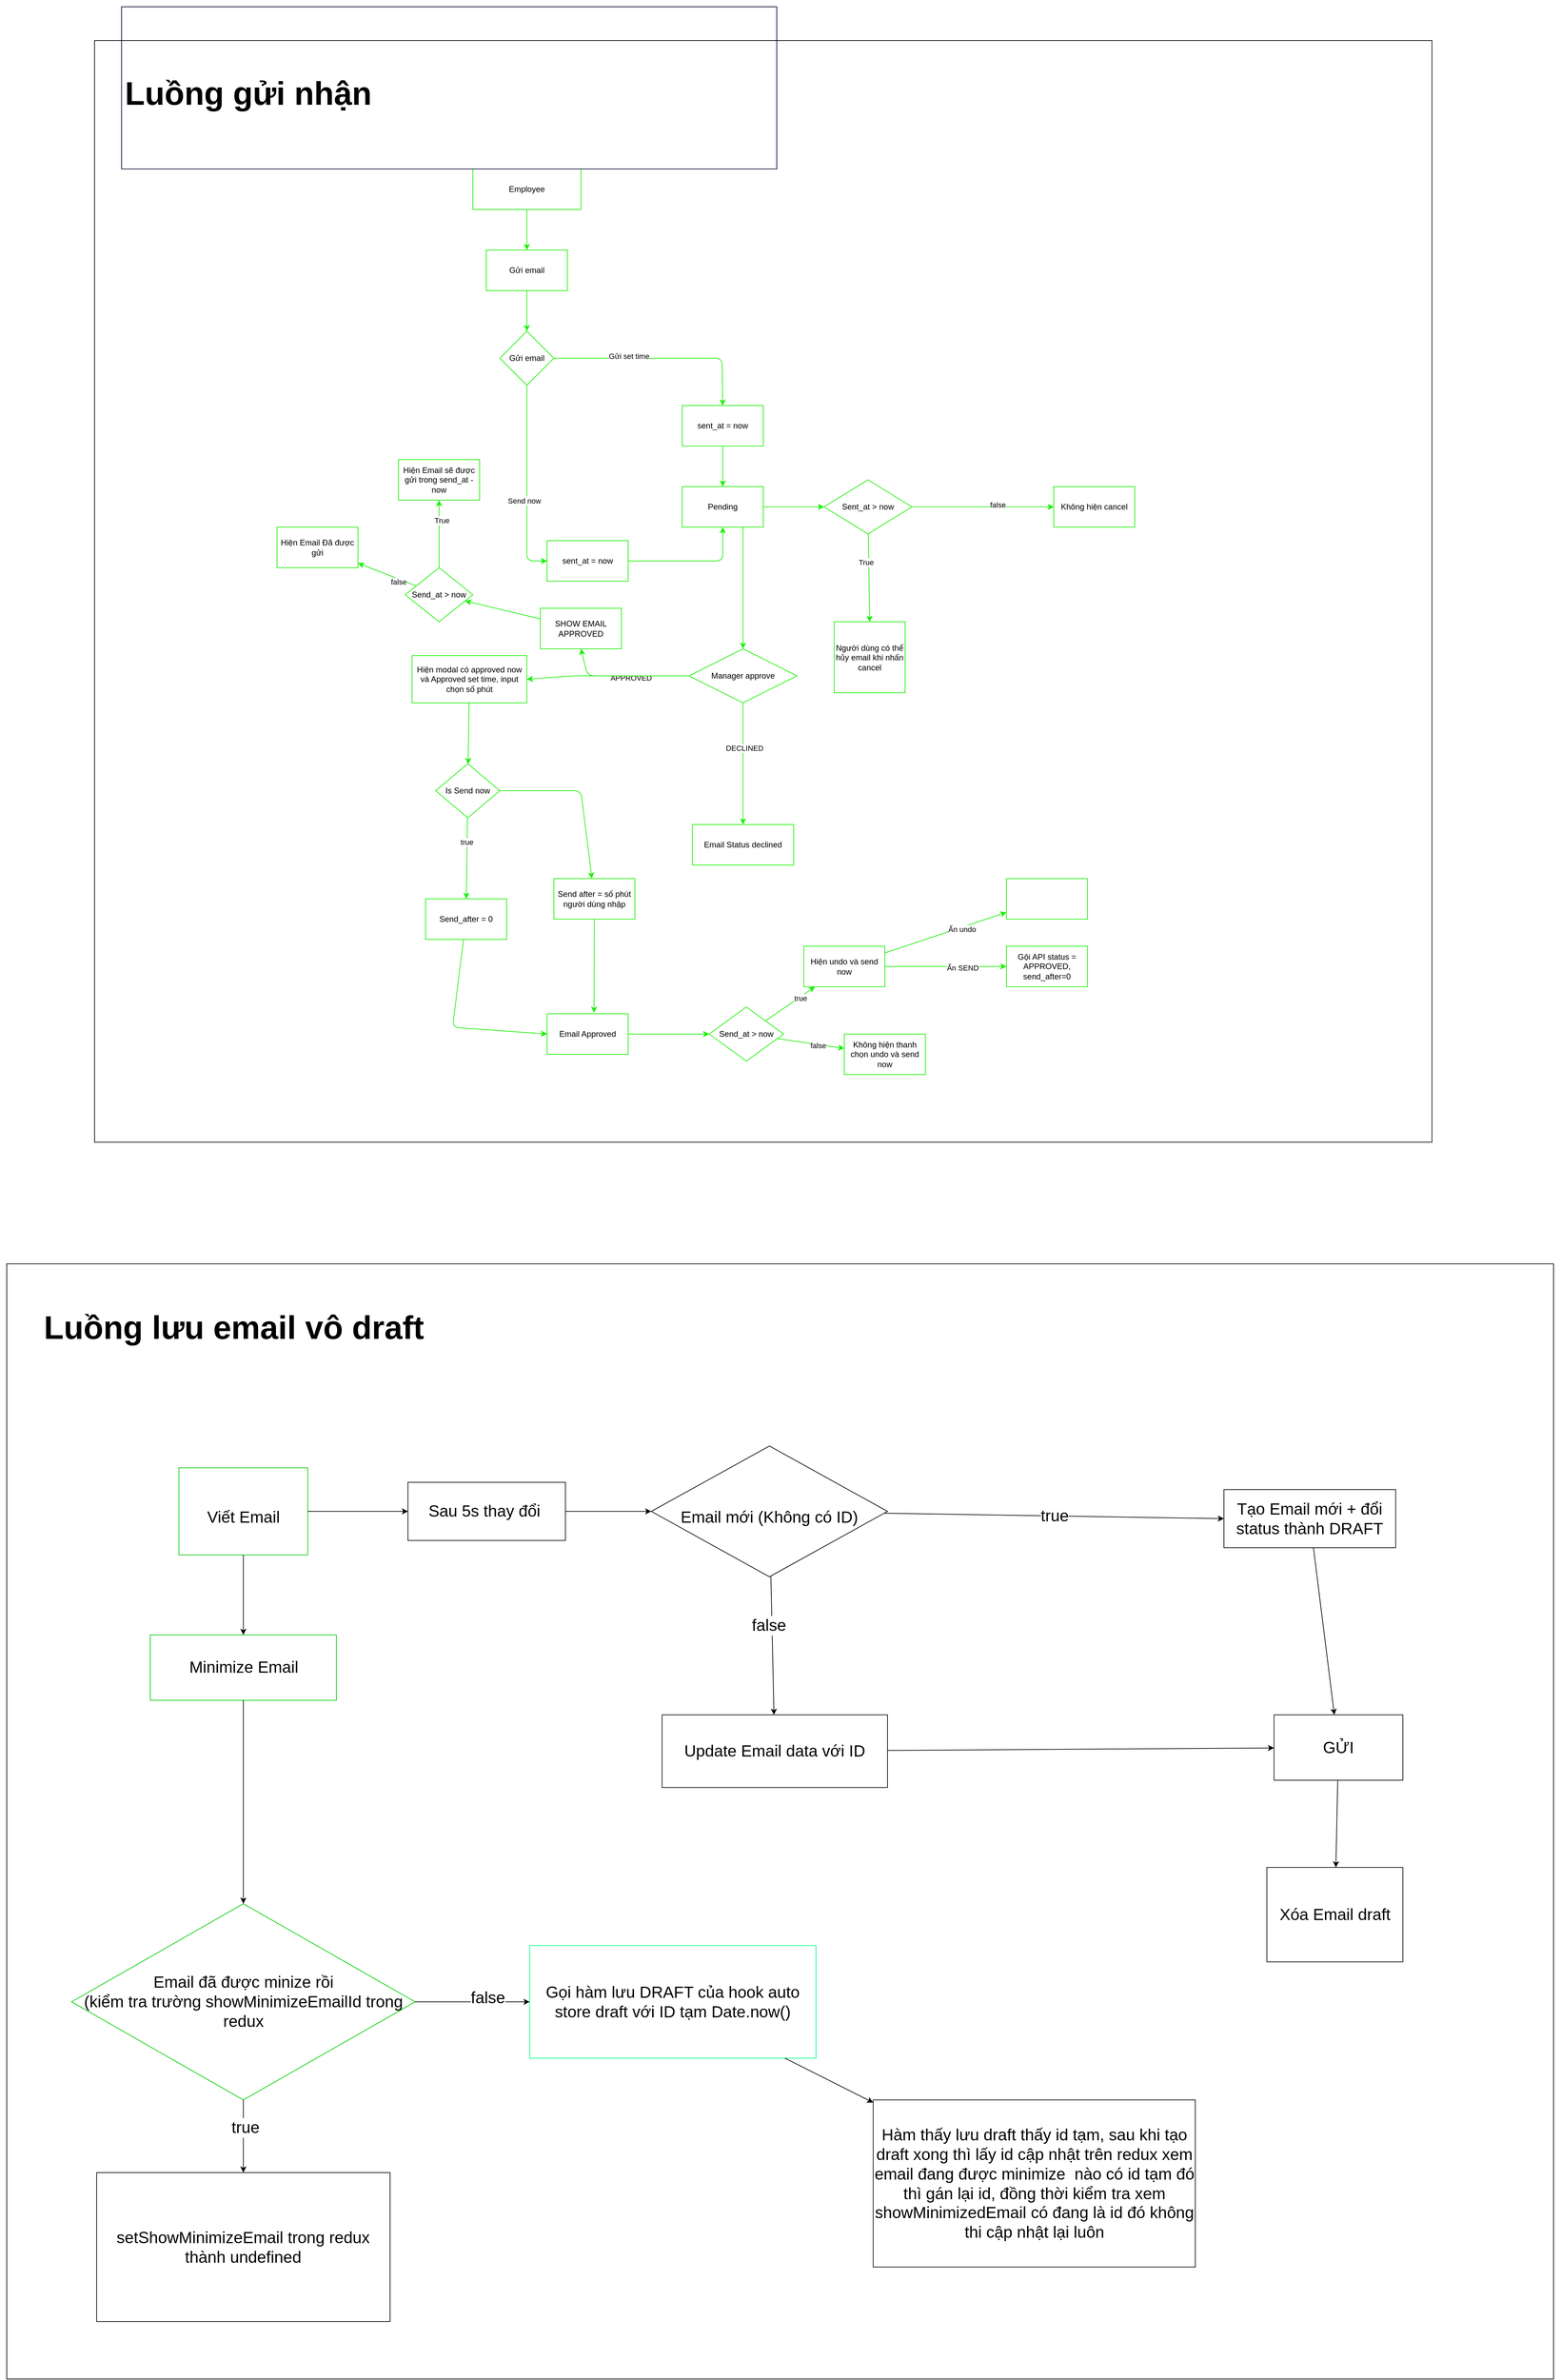 <mxfile>
    <diagram id="OUF3Tba1tC0PUzbalyhK" name="Page-1">
        <mxGraphModel dx="3634" dy="489" grid="1" gridSize="10" guides="1" tooltips="1" connect="1" arrows="1" fold="1" page="1" pageScale="1" pageWidth="3300" pageHeight="4681" math="0" shadow="0">
            <root>
                <mxCell id="0"/>
                <mxCell id="1" parent="0"/>
                <mxCell id="97" value="" style="group" parent="1" vertex="1" connectable="0">
                    <mxGeometry x="-3020" y="50" width="1980" height="1680" as="geometry"/>
                </mxCell>
                <mxCell id="93" value="" style="whiteSpace=wrap;html=1;" parent="97" vertex="1">
                    <mxGeometry y="50" width="1980" height="1630" as="geometry"/>
                </mxCell>
                <mxCell id="2" value="Employee" style="rounded=0;whiteSpace=wrap;html=1;strokeColor=#18F000;" parent="97" vertex="1">
                    <mxGeometry x="560" y="240" width="160" height="60" as="geometry"/>
                </mxCell>
                <mxCell id="3" value="Gửi email" style="rounded=0;whiteSpace=wrap;html=1;strokeColor=#18F000;" parent="97" vertex="1">
                    <mxGeometry x="580" y="360" width="120" height="60" as="geometry"/>
                </mxCell>
                <mxCell id="12" style="edgeStyle=none;html=1;entryX=0.5;entryY=0;entryDx=0;entryDy=0;strokeColor=#18F000;" parent="97" source="2" target="3" edge="1">
                    <mxGeometry relative="1" as="geometry"/>
                </mxCell>
                <mxCell id="9" value="&lt;span&gt;Gửi email&lt;/span&gt;" style="rhombus;whiteSpace=wrap;html=1;strokeColor=#18F000;" parent="97" vertex="1">
                    <mxGeometry x="600" y="480" width="80" height="80" as="geometry"/>
                </mxCell>
                <mxCell id="13" style="edgeStyle=none;html=1;entryX=0.5;entryY=0;entryDx=0;entryDy=0;strokeColor=#18F000;" parent="97" source="3" target="9" edge="1">
                    <mxGeometry relative="1" as="geometry"/>
                </mxCell>
                <mxCell id="21" value="Pending" style="rounded=0;whiteSpace=wrap;html=1;strokeColor=#18F000;" parent="97" vertex="1">
                    <mxGeometry x="870" y="710" width="120" height="60" as="geometry"/>
                </mxCell>
                <mxCell id="26" style="edgeStyle=none;html=1;exitX=1;exitY=0.5;exitDx=0;exitDy=0;entryX=0.5;entryY=1;entryDx=0;entryDy=0;strokeColor=#18F000;" parent="97" source="22" target="21" edge="1">
                    <mxGeometry relative="1" as="geometry">
                        <Array as="points">
                            <mxPoint x="930" y="820"/>
                        </Array>
                    </mxGeometry>
                </mxCell>
                <mxCell id="22" value="sent_at = now" style="rounded=0;whiteSpace=wrap;html=1;strokeColor=#18F000;" parent="97" vertex="1">
                    <mxGeometry x="670" y="790" width="120" height="60" as="geometry"/>
                </mxCell>
                <mxCell id="19" style="edgeStyle=none;html=1;exitX=0.5;exitY=1;exitDx=0;exitDy=0;entryX=0;entryY=0.5;entryDx=0;entryDy=0;strokeColor=#18F000;" parent="97" source="9" target="22" edge="1">
                    <mxGeometry relative="1" as="geometry">
                        <mxPoint x="640.294" y="670" as="targetPoint"/>
                        <Array as="points">
                            <mxPoint x="640" y="820"/>
                        </Array>
                    </mxGeometry>
                </mxCell>
                <mxCell id="20" value="Send now&lt;br&gt;" style="edgeLabel;html=1;align=center;verticalAlign=middle;resizable=0;points=[];strokeColor=#18F000;" parent="19" vertex="1" connectable="0">
                    <mxGeometry x="0.177" y="-4" relative="1" as="geometry">
                        <mxPoint as="offset"/>
                    </mxGeometry>
                </mxCell>
                <mxCell id="25" style="edgeStyle=none;html=1;strokeColor=#18F000;" parent="97" source="24" target="21" edge="1">
                    <mxGeometry relative="1" as="geometry"/>
                </mxCell>
                <mxCell id="24" value="sent_at = now" style="rounded=0;whiteSpace=wrap;html=1;strokeColor=#18F000;" parent="97" vertex="1">
                    <mxGeometry x="870" y="590" width="120" height="60" as="geometry"/>
                </mxCell>
                <mxCell id="14" style="edgeStyle=none;html=1;entryX=0.5;entryY=0;entryDx=0;entryDy=0;strokeColor=#18F000;" parent="97" source="9" target="24" edge="1">
                    <mxGeometry relative="1" as="geometry">
                        <mxPoint x="1000" y="520" as="targetPoint"/>
                        <Array as="points">
                            <mxPoint x="929" y="520"/>
                        </Array>
                    </mxGeometry>
                </mxCell>
                <mxCell id="15" value="Gửi set time" style="edgeLabel;html=1;align=center;verticalAlign=middle;resizable=0;points=[];strokeColor=#18F000;" parent="14" vertex="1" connectable="0">
                    <mxGeometry x="-0.304" y="3" relative="1" as="geometry">
                        <mxPoint as="offset"/>
                    </mxGeometry>
                </mxCell>
                <mxCell id="33" style="edgeStyle=none;html=1;strokeColor=#18F000;" parent="97" source="27" edge="1">
                    <mxGeometry relative="1" as="geometry">
                        <mxPoint x="1420" y="740" as="targetPoint"/>
                    </mxGeometry>
                </mxCell>
                <mxCell id="34" value="false" style="edgeLabel;html=1;align=center;verticalAlign=middle;resizable=0;points=[];strokeColor=#18F000;" parent="33" vertex="1" connectable="0">
                    <mxGeometry x="0.209" y="3" relative="1" as="geometry">
                        <mxPoint as="offset"/>
                    </mxGeometry>
                </mxCell>
                <mxCell id="27" value="Sent_at &amp;gt; now" style="rhombus;whiteSpace=wrap;html=1;strokeColor=#18F000;" parent="97" vertex="1">
                    <mxGeometry x="1080" y="700" width="130" height="80" as="geometry"/>
                </mxCell>
                <mxCell id="28" style="edgeStyle=none;html=1;entryX=0;entryY=0.5;entryDx=0;entryDy=0;strokeColor=#18F000;" parent="97" source="21" target="27" edge="1">
                    <mxGeometry relative="1" as="geometry"/>
                </mxCell>
                <mxCell id="32" value="Người dùng có thể hủy email khi nhấn cancel" style="whiteSpace=wrap;html=1;aspect=fixed;strokeColor=#18F000;" parent="97" vertex="1">
                    <mxGeometry x="1095" y="910" width="105" height="105" as="geometry"/>
                </mxCell>
                <mxCell id="30" style="edgeStyle=none;html=1;entryX=0.5;entryY=0;entryDx=0;entryDy=0;strokeColor=#18F000;" parent="97" source="27" target="32" edge="1">
                    <mxGeometry relative="1" as="geometry">
                        <mxPoint x="1145" y="1001.882" as="targetPoint"/>
                    </mxGeometry>
                </mxCell>
                <mxCell id="31" value="True" style="edgeLabel;html=1;align=center;verticalAlign=middle;resizable=0;points=[];strokeColor=#18F000;" parent="30" vertex="1" connectable="0">
                    <mxGeometry x="-0.355" y="-4" relative="1" as="geometry">
                        <mxPoint as="offset"/>
                    </mxGeometry>
                </mxCell>
                <mxCell id="35" value="Không hiện cancel" style="rounded=0;whiteSpace=wrap;html=1;strokeColor=#18F000;" parent="97" vertex="1">
                    <mxGeometry x="1420" y="710" width="120" height="60" as="geometry"/>
                </mxCell>
                <mxCell id="42" value="Manager approve" style="rhombus;whiteSpace=wrap;html=1;strokeColor=#18F000;" parent="97" vertex="1">
                    <mxGeometry x="880" y="950" width="160" height="80" as="geometry"/>
                </mxCell>
                <mxCell id="40" style="edgeStyle=none;html=1;exitX=0.75;exitY=1;exitDx=0;exitDy=0;entryX=0.5;entryY=0;entryDx=0;entryDy=0;strokeColor=#18F000;" parent="97" source="21" target="42" edge="1">
                    <mxGeometry relative="1" as="geometry">
                        <mxPoint x="960.294" y="950" as="targetPoint"/>
                    </mxGeometry>
                </mxCell>
                <mxCell id="47" value="Hiện modal có approved now&lt;br&gt;và Approved set time, input chọn số phút" style="rounded=0;whiteSpace=wrap;html=1;strokeColor=#18F000;" parent="97" vertex="1">
                    <mxGeometry x="470" y="960" width="170" height="70" as="geometry"/>
                </mxCell>
                <mxCell id="43" style="edgeStyle=none;html=1;entryX=1;entryY=0.5;entryDx=0;entryDy=0;strokeColor=#18F000;" parent="97" source="42" target="47" edge="1">
                    <mxGeometry relative="1" as="geometry">
                        <mxPoint x="650" y="990" as="targetPoint"/>
                        <Array as="points">
                            <mxPoint x="740" y="990"/>
                            <mxPoint x="710" y="990"/>
                        </Array>
                    </mxGeometry>
                </mxCell>
                <mxCell id="44" value="APPROVED" style="edgeLabel;html=1;align=center;verticalAlign=middle;resizable=0;points=[];strokeColor=#18F000;" parent="43" vertex="1" connectable="0">
                    <mxGeometry x="-0.282" y="3" relative="1" as="geometry">
                        <mxPoint as="offset"/>
                    </mxGeometry>
                </mxCell>
                <mxCell id="48" value="Email Status declined" style="rounded=0;whiteSpace=wrap;html=1;strokeColor=#18F000;" parent="97" vertex="1">
                    <mxGeometry x="885" y="1210" width="150" height="60" as="geometry"/>
                </mxCell>
                <mxCell id="45" style="edgeStyle=none;html=1;entryX=0.5;entryY=0;entryDx=0;entryDy=0;strokeColor=#18F000;" parent="97" source="42" target="48" edge="1">
                    <mxGeometry relative="1" as="geometry">
                        <mxPoint x="960" y="1190" as="targetPoint"/>
                    </mxGeometry>
                </mxCell>
                <mxCell id="46" value="DECLINED" style="edgeLabel;html=1;align=center;verticalAlign=middle;resizable=0;points=[];strokeColor=#18F000;" parent="45" vertex="1" connectable="0">
                    <mxGeometry x="-0.263" y="2" relative="1" as="geometry">
                        <mxPoint as="offset"/>
                    </mxGeometry>
                </mxCell>
                <mxCell id="53" value="Is Send now" style="rhombus;whiteSpace=wrap;html=1;strokeColor=#18F000;" parent="97" vertex="1">
                    <mxGeometry x="505" y="1120" width="95" height="80" as="geometry"/>
                </mxCell>
                <mxCell id="52" style="edgeStyle=none;html=1;strokeColor=#18F000;" parent="97" source="47" target="53" edge="1">
                    <mxGeometry relative="1" as="geometry">
                        <mxPoint x="555" y="1270" as="targetPoint"/>
                    </mxGeometry>
                </mxCell>
                <mxCell id="56" value="Send_after = 0" style="rounded=0;whiteSpace=wrap;html=1;strokeColor=#18F000;" parent="97" vertex="1">
                    <mxGeometry x="490" y="1320" width="120" height="60" as="geometry"/>
                </mxCell>
                <mxCell id="54" style="edgeStyle=none;html=1;strokeColor=#18F000;" parent="97" source="53" target="56" edge="1">
                    <mxGeometry relative="1" as="geometry">
                        <mxPoint x="550" y="1350" as="targetPoint"/>
                    </mxGeometry>
                </mxCell>
                <mxCell id="55" value="true" style="edgeLabel;html=1;align=center;verticalAlign=middle;resizable=0;points=[];strokeColor=#18F000;" parent="54" vertex="1" connectable="0">
                    <mxGeometry x="-0.396" y="-1" relative="1" as="geometry">
                        <mxPoint as="offset"/>
                    </mxGeometry>
                </mxCell>
                <mxCell id="58" value="Send after = số phút người dùng nhập" style="rounded=0;whiteSpace=wrap;html=1;strokeColor=#18F000;" parent="97" vertex="1">
                    <mxGeometry x="680" y="1290" width="120" height="60" as="geometry"/>
                </mxCell>
                <mxCell id="57" style="edgeStyle=none;html=1;strokeColor=#18F000;" parent="97" source="53" target="58" edge="1">
                    <mxGeometry relative="1" as="geometry">
                        <mxPoint x="740" y="1320" as="targetPoint"/>
                        <Array as="points">
                            <mxPoint x="720" y="1160"/>
                        </Array>
                    </mxGeometry>
                </mxCell>
                <mxCell id="59" value="Email Approved" style="rounded=0;whiteSpace=wrap;html=1;strokeColor=#18F000;" parent="97" vertex="1">
                    <mxGeometry x="670" y="1490" width="120" height="60" as="geometry"/>
                </mxCell>
                <mxCell id="60" style="edgeStyle=none;html=1;entryX=0;entryY=0.5;entryDx=0;entryDy=0;strokeColor=#18F000;" parent="97" source="56" target="59" edge="1">
                    <mxGeometry relative="1" as="geometry">
                        <Array as="points">
                            <mxPoint x="530" y="1510"/>
                        </Array>
                    </mxGeometry>
                </mxCell>
                <mxCell id="61" style="edgeStyle=none;html=1;entryX=0.579;entryY=-0.025;entryDx=0;entryDy=0;entryPerimeter=0;strokeColor=#18F000;" parent="97" source="58" target="59" edge="1">
                    <mxGeometry relative="1" as="geometry"/>
                </mxCell>
                <mxCell id="63" value="Send_at &amp;gt; now" style="rhombus;whiteSpace=wrap;html=1;strokeColor=#18F000;" parent="97" vertex="1">
                    <mxGeometry x="910" y="1480" width="110" height="80" as="geometry"/>
                </mxCell>
                <mxCell id="62" style="edgeStyle=none;html=1;strokeColor=#18F000;" parent="97" source="59" target="63" edge="1">
                    <mxGeometry relative="1" as="geometry">
                        <mxPoint x="950" y="1520" as="targetPoint"/>
                    </mxGeometry>
                </mxCell>
                <mxCell id="67" value="Hiện undo và send now" style="rounded=0;whiteSpace=wrap;html=1;strokeColor=#18F000;" parent="97" vertex="1">
                    <mxGeometry x="1050" y="1390.005" width="120" height="60" as="geometry"/>
                </mxCell>
                <mxCell id="64" style="edgeStyle=none;html=1;strokeColor=#18F000;" parent="97" source="63" target="67" edge="1">
                    <mxGeometry relative="1" as="geometry">
                        <mxPoint x="1070" y="1440.345" as="targetPoint"/>
                    </mxGeometry>
                </mxCell>
                <mxCell id="65" value="true" style="edgeLabel;html=1;align=center;verticalAlign=middle;resizable=0;points=[];strokeColor=#18F000;" parent="64" vertex="1" connectable="0">
                    <mxGeometry x="0.385" y="-1" relative="1" as="geometry">
                        <mxPoint as="offset"/>
                    </mxGeometry>
                </mxCell>
                <mxCell id="70" value="Không hiện thanh chọn undo và send now" style="rounded=0;whiteSpace=wrap;html=1;strokeColor=#18F000;" parent="97" vertex="1">
                    <mxGeometry x="1110" y="1520" width="120" height="60" as="geometry"/>
                </mxCell>
                <mxCell id="68" style="edgeStyle=none;html=1;strokeColor=#18F000;" parent="97" source="63" target="70" edge="1">
                    <mxGeometry relative="1" as="geometry">
                        <mxPoint x="1130" y="1580" as="targetPoint"/>
                    </mxGeometry>
                </mxCell>
                <mxCell id="69" value="false" style="edgeLabel;html=1;align=center;verticalAlign=middle;resizable=0;points=[];strokeColor=#18F000;" parent="68" vertex="1" connectable="0">
                    <mxGeometry x="0.203" y="-1" relative="1" as="geometry">
                        <mxPoint as="offset"/>
                    </mxGeometry>
                </mxCell>
                <mxCell id="75" value="SHOW EMAIL APPROVED" style="whiteSpace=wrap;html=1;strokeColor=#18F000;" parent="97" vertex="1">
                    <mxGeometry x="660" y="890" width="120" height="60" as="geometry"/>
                </mxCell>
                <mxCell id="77" style="edgeStyle=none;html=1;entryX=0.5;entryY=1;entryDx=0;entryDy=0;strokeColor=#18F000;" parent="97" source="42" target="75" edge="1">
                    <mxGeometry relative="1" as="geometry">
                        <Array as="points">
                            <mxPoint x="730" y="990"/>
                        </Array>
                    </mxGeometry>
                </mxCell>
                <mxCell id="80" value="Send_at &amp;gt; now" style="rhombus;whiteSpace=wrap;html=1;strokeColor=#18F000;" parent="97" vertex="1">
                    <mxGeometry x="460" y="830" width="100" height="80" as="geometry"/>
                </mxCell>
                <mxCell id="79" style="edgeStyle=none;html=1;strokeColor=#18F000;" parent="97" source="75" target="80" edge="1">
                    <mxGeometry relative="1" as="geometry">
                        <mxPoint x="550" y="910" as="targetPoint"/>
                    </mxGeometry>
                </mxCell>
                <mxCell id="83" value="Hiện Email sẽ được gửi trong send_at - now" style="rounded=0;whiteSpace=wrap;html=1;strokeColor=#18F000;" parent="97" vertex="1">
                    <mxGeometry x="450" y="670" width="120" height="60" as="geometry"/>
                </mxCell>
                <mxCell id="81" style="edgeStyle=none;html=1;strokeColor=#18F000;" parent="97" source="80" target="83" edge="1">
                    <mxGeometry relative="1" as="geometry">
                        <mxPoint x="510" y="700" as="targetPoint"/>
                    </mxGeometry>
                </mxCell>
                <mxCell id="82" value="True" style="edgeLabel;html=1;align=center;verticalAlign=middle;resizable=0;points=[];strokeColor=#18F000;" parent="81" vertex="1" connectable="0">
                    <mxGeometry x="0.403" y="-4" relative="1" as="geometry">
                        <mxPoint as="offset"/>
                    </mxGeometry>
                </mxCell>
                <mxCell id="85" value="Hiện Email Đã được gửi" style="rounded=0;whiteSpace=wrap;html=1;strokeColor=#18F000;" parent="97" vertex="1">
                    <mxGeometry x="270" y="770" width="120" height="60" as="geometry"/>
                </mxCell>
                <mxCell id="84" style="edgeStyle=none;html=1;strokeColor=#18F000;" parent="97" source="80" target="85" edge="1">
                    <mxGeometry relative="1" as="geometry">
                        <mxPoint x="330" y="860" as="targetPoint"/>
                    </mxGeometry>
                </mxCell>
                <mxCell id="86" value="false" style="edgeLabel;html=1;align=center;verticalAlign=middle;resizable=0;points=[];strokeColor=#18F000;" parent="84" vertex="1" connectable="0">
                    <mxGeometry x="-0.415" y="4" relative="1" as="geometry">
                        <mxPoint as="offset"/>
                    </mxGeometry>
                </mxCell>
                <mxCell id="89" value="Gội API status = APPROVED, send_after=0" style="rounded=0;whiteSpace=wrap;html=1;strokeColor=#18F000;" parent="97" vertex="1">
                    <mxGeometry x="1350" y="1390.005" width="120" height="60" as="geometry"/>
                </mxCell>
                <mxCell id="87" style="edgeStyle=none;html=1;strokeColor=#18F000;" parent="97" source="67" target="89" edge="1">
                    <mxGeometry relative="1" as="geometry">
                        <mxPoint x="1380" y="1420.005" as="targetPoint"/>
                    </mxGeometry>
                </mxCell>
                <mxCell id="88" value="Ấn SEND" style="edgeLabel;html=1;align=center;verticalAlign=middle;resizable=0;points=[];strokeColor=#18F000;" parent="87" vertex="1" connectable="0">
                    <mxGeometry x="0.271" y="-2" relative="1" as="geometry">
                        <mxPoint as="offset"/>
                    </mxGeometry>
                </mxCell>
                <mxCell id="92" value="" style="rounded=0;whiteSpace=wrap;html=1;strokeColor=#18F000;" parent="97" vertex="1">
                    <mxGeometry x="1350" y="1290" width="120" height="60" as="geometry"/>
                </mxCell>
                <mxCell id="90" style="edgeStyle=none;html=1;strokeColor=#18F000;" parent="97" source="67" target="92" edge="1">
                    <mxGeometry relative="1" as="geometry">
                        <mxPoint x="1320" y="1330" as="targetPoint"/>
                    </mxGeometry>
                </mxCell>
                <mxCell id="91" value="Ấn undo" style="edgeLabel;html=1;align=center;verticalAlign=middle;resizable=0;points=[];strokeColor=#18F000;" parent="90" vertex="1" connectable="0">
                    <mxGeometry x="0.263" y="-3" relative="1" as="geometry">
                        <mxPoint x="-1" as="offset"/>
                    </mxGeometry>
                </mxCell>
                <mxCell id="96" value="&lt;h1&gt;&lt;span&gt;&lt;font style=&quot;font-size: 48px&quot;&gt;Luồng gửi nhận&lt;/font&gt;&lt;/span&gt;&lt;br&gt;&lt;/h1&gt;" style="text;html=1;strokeColor=#00002A;fillColor=none;spacing=5;spacingTop=-20;whiteSpace=wrap;overflow=hidden;rounded=0;fontSize=48;" parent="97" vertex="1">
                    <mxGeometry x="40" width="970" height="240" as="geometry"/>
                </mxCell>
                <mxCell id="144" value="" style="group" parent="1" vertex="1" connectable="0">
                    <mxGeometry x="-3160" y="1900" width="2310" height="1660" as="geometry"/>
                </mxCell>
                <mxCell id="142" value="" style="rounded=0;whiteSpace=wrap;html=1;" parent="144" vertex="1">
                    <mxGeometry x="10" y="10" width="2290" height="1650" as="geometry"/>
                </mxCell>
                <mxCell id="99" value="&lt;font style=&quot;font-size: 24px&quot;&gt;Viết Email&lt;/font&gt;" style="rounded=0;whiteSpace=wrap;html=1;fontSize=48;strokeColor=#00CC00;" parent="144" vertex="1">
                    <mxGeometry x="264.908" y="311.775" width="190.734" height="129.01" as="geometry"/>
                </mxCell>
                <mxCell id="101" value="&lt;font style=&quot;font-size: 24px&quot;&gt;Email mới (Không có ID)&lt;/font&gt;" style="rhombus;whiteSpace=wrap;html=1;fontSize=48;" parent="144" vertex="1">
                    <mxGeometry x="964.266" y="279.522" width="349.679" height="193.515" as="geometry"/>
                </mxCell>
                <mxCell id="105" value="Tạo Email mới + đổi status thành DRAFT" style="rounded=0;whiteSpace=wrap;html=1;fontSize=24;" parent="144" vertex="1">
                    <mxGeometry x="1811.972" y="344.027" width="254.312" height="86.007" as="geometry"/>
                </mxCell>
                <mxCell id="102" value="true" style="edgeStyle=none;html=1;fontSize=24;entryX=0;entryY=0.5;entryDx=0;entryDy=0;" parent="144" source="101" target="105" edge="1">
                    <mxGeometry relative="1" as="geometry">
                        <mxPoint x="1621.239" y="387.031" as="targetPoint"/>
                    </mxGeometry>
                </mxCell>
                <mxCell id="109" value="Update Email data với ID" style="rounded=0;whiteSpace=wrap;html=1;fontSize=24;" parent="144" vertex="1">
                    <mxGeometry x="980.161" y="677.304" width="333.784" height="107.509" as="geometry"/>
                </mxCell>
                <mxCell id="107" style="edgeStyle=none;html=1;fontSize=24;" parent="144" source="101" target="109" edge="1">
                    <mxGeometry relative="1" as="geometry">
                        <mxPoint x="1033.142" y="677.304" as="targetPoint"/>
                    </mxGeometry>
                </mxCell>
                <mxCell id="108" value="false" style="edgeLabel;html=1;align=center;verticalAlign=middle;resizable=0;points=[];fontSize=24;" parent="107" vertex="1" connectable="0">
                    <mxGeometry x="-0.291" y="-5" relative="1" as="geometry">
                        <mxPoint as="offset"/>
                    </mxGeometry>
                </mxCell>
                <mxCell id="112" style="edgeStyle=none;html=1;entryX=0;entryY=0.5;entryDx=0;entryDy=0;fontSize=24;" parent="144" source="110" target="101" edge="1">
                    <mxGeometry relative="1" as="geometry"/>
                </mxCell>
                <mxCell id="110" value="Sau 5s thay đổi&amp;nbsp;" style="rounded=0;whiteSpace=wrap;html=1;fontSize=24;" parent="144" vertex="1">
                    <mxGeometry x="603.991" y="333.276" width="233.119" height="86.007" as="geometry"/>
                </mxCell>
                <mxCell id="111" style="edgeStyle=none;html=1;entryX=0;entryY=0.5;entryDx=0;entryDy=0;fontSize=24;" parent="144" source="99" target="110" edge="1">
                    <mxGeometry relative="1" as="geometry"/>
                </mxCell>
                <mxCell id="114" value="GỬI" style="rounded=0;whiteSpace=wrap;html=1;fontSize=24;" parent="144" vertex="1">
                    <mxGeometry x="1886.147" y="677.304" width="190.734" height="96.758" as="geometry"/>
                </mxCell>
                <mxCell id="115" style="edgeStyle=none;html=1;fontSize=24;" parent="144" source="105" target="114" edge="1">
                    <mxGeometry relative="1" as="geometry"/>
                </mxCell>
                <mxCell id="113" style="edgeStyle=none;html=1;fontSize=24;" parent="144" source="109" target="114" edge="1">
                    <mxGeometry relative="1" as="geometry">
                        <mxPoint x="1653.028" y="741.809" as="targetPoint"/>
                    </mxGeometry>
                </mxCell>
                <mxCell id="117" value="Xóa Email draft" style="rounded=0;whiteSpace=wrap;html=1;fontSize=24;" parent="144" vertex="1">
                    <mxGeometry x="1875.55" y="903.072" width="201.33" height="139.761" as="geometry"/>
                </mxCell>
                <mxCell id="116" style="edgeStyle=none;html=1;fontSize=24;" parent="144" source="114" target="117" edge="1">
                    <mxGeometry relative="1" as="geometry">
                        <mxPoint x="1981.514" y="935.324" as="targetPoint"/>
                    </mxGeometry>
                </mxCell>
                <mxCell id="119" value="Minimize Email" style="rounded=0;whiteSpace=wrap;html=1;fontSize=24;strokeColor=#00CC00;" parent="144" vertex="1">
                    <mxGeometry x="222.523" y="559.044" width="275.505" height="96.758" as="geometry"/>
                </mxCell>
                <mxCell id="118" style="edgeStyle=none;html=1;fontSize=24;" parent="144" source="99" target="119" edge="1">
                    <mxGeometry relative="1" as="geometry">
                        <mxPoint x="360.275" y="731.058" as="targetPoint"/>
                    </mxGeometry>
                </mxCell>
                <mxCell id="122" value="Email đã được minize rồi&lt;br&gt;(kiểm tra trường showMinimizeEmailId trong redux" style="rhombus;whiteSpace=wrap;html=1;fontSize=24;strokeColor=#00CC00;" parent="144" vertex="1">
                    <mxGeometry x="105.963" y="956.826" width="508.624" height="290.273" as="geometry"/>
                </mxCell>
                <mxCell id="121" style="edgeStyle=none;html=1;fontSize=24;entryX=0.5;entryY=0;entryDx=0;entryDy=0;" parent="144" source="119" target="122" edge="1">
                    <mxGeometry relative="1" as="geometry">
                        <mxPoint x="344.672" y="722.197" as="targetPoint"/>
                    </mxGeometry>
                </mxCell>
                <mxCell id="125" value="setShowMinimizeEmail trong redux thành undefined" style="rounded=0;whiteSpace=wrap;html=1;fontSize=24;" parent="144" vertex="1">
                    <mxGeometry x="143.05" y="1354.608" width="434.45" height="220.392" as="geometry"/>
                </mxCell>
                <mxCell id="123" style="edgeStyle=none;html=1;fontSize=24;" parent="144" source="122" target="125" edge="1">
                    <mxGeometry relative="1" as="geometry">
                        <mxPoint x="360.275" y="1386.86" as="targetPoint"/>
                    </mxGeometry>
                </mxCell>
                <mxCell id="124" value="true" style="edgeLabel;html=1;align=center;verticalAlign=middle;resizable=0;points=[];fontSize=24;" parent="123" vertex="1" connectable="0">
                    <mxGeometry x="-0.24" y="2" relative="1" as="geometry">
                        <mxPoint as="offset"/>
                    </mxGeometry>
                </mxCell>
                <mxCell id="137" value="Gọi hàm lưu DRAFT của hook auto store draft với ID tạm Date.now()" style="rounded=0;whiteSpace=wrap;html=1;fontSize=24;strokeColor=#00FF80;" parent="144" vertex="1">
                    <mxGeometry x="784.128" y="1018.643" width="423.853" height="166.638" as="geometry"/>
                </mxCell>
                <mxCell id="126" style="edgeStyle=none;html=1;fontSize=24;exitX=1;exitY=0.5;exitDx=0;exitDy=0;entryX=0;entryY=0.5;entryDx=0;entryDy=0;" parent="144" source="122" target="137" edge="1">
                    <mxGeometry relative="1" as="geometry">
                        <mxPoint x="879.495" y="1204.096" as="targetPoint"/>
                        <mxPoint x="741.743" y="1085.836" as="sourcePoint"/>
                    </mxGeometry>
                </mxCell>
                <mxCell id="127" value="false" style="edgeLabel;html=1;align=center;verticalAlign=middle;resizable=0;points=[];fontSize=24;" parent="126" vertex="1" connectable="0">
                    <mxGeometry x="0.262" y="6" relative="1" as="geometry">
                        <mxPoint as="offset"/>
                    </mxGeometry>
                </mxCell>
                <mxCell id="141" value="Hàm thấy lưu draft thấy id tạm, sau khi tạo draft xong thì lấy id cập nhật trên redux xem email đang được minimize&amp;nbsp; nào có id tạm đó thì gán lại id, đồng thời kiểm tra xem showMinimizedEmail có đang là id đó không thi cập nhật lại luôn" style="rounded=0;whiteSpace=wrap;html=1;fontSize=24;" parent="144" vertex="1">
                    <mxGeometry x="1292.752" y="1247.099" width="476.835" height="247.27" as="geometry"/>
                </mxCell>
                <mxCell id="138" style="edgeStyle=none;html=1;fontSize=24;" parent="144" source="137" target="141" edge="1">
                    <mxGeometry relative="1" as="geometry">
                        <mxPoint x="1536.468" y="1182.594" as="targetPoint"/>
                    </mxGeometry>
                </mxCell>
                <mxCell id="143" value="&lt;h1&gt;&lt;font style=&quot;font-size: 48px&quot;&gt;Luồng lưu email vô draft&lt;/font&gt;&lt;/h1&gt;" style="text;html=1;strokeColor=none;fillColor=none;spacing=5;spacingTop=-20;whiteSpace=wrap;overflow=hidden;rounded=0;" parent="144" vertex="1">
                    <mxGeometry x="60.003" y="69.999" width="784.128" height="182.765" as="geometry"/>
                </mxCell>
            </root>
        </mxGraphModel>
    </diagram>
</mxfile>